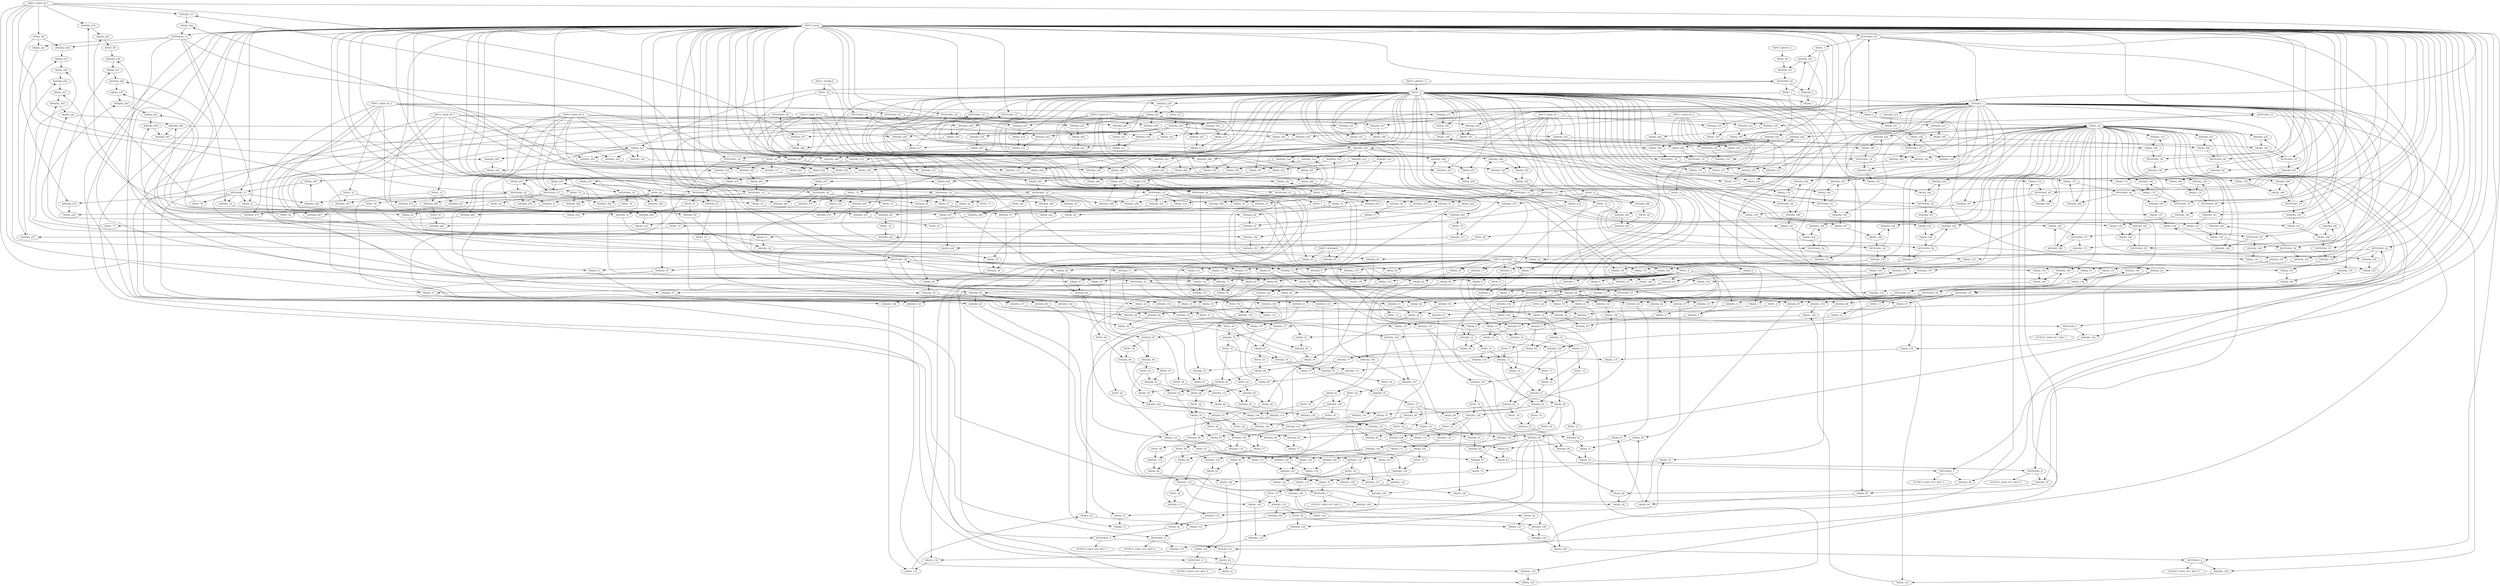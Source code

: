 strict digraph "" {
	INPUT_AVERAGE -> AND2X2_65;
	INPUT_AVERAGE -> OR2X2_44;
	INPUT_DATA_IN_0_ -> AND2X2_213;
	INPUT_DATA_IN_0_ -> AND2X2_230;
	INPUT_DATA_IN_0_ -> AND2X2_249;
	INPUT_DATA_IN_0_ -> AND2X2_289;
	INPUT_DATA_IN_0_ -> AND2X2_305;
	INPUT_DATA_IN_0_ -> AND2X2_43;
	INPUT_DATA_IN_0_ -> INVX1_11;
	INPUT_DATA_IN_0_ -> OR2X2_8;
	INPUT_DATA_IN_1_ -> AND2X2_215;
	INPUT_DATA_IN_1_ -> AND2X2_233;
	INPUT_DATA_IN_1_ -> AND2X2_269;
	INPUT_DATA_IN_1_ -> AND2X2_291;
	INPUT_DATA_IN_1_ -> AND2X2_307;
	INPUT_DATA_IN_1_ -> AND2X2_42;
	INPUT_DATA_IN_1_ -> AND2X2_5;
	INPUT_DATA_IN_1_ -> INVX1_9;
	INPUT_DATA_IN_1_ -> OR2X2_33;
	INPUT_DATA_IN_2_ -> AND2X2_217;
	INPUT_DATA_IN_2_ -> AND2X2_235;
	INPUT_DATA_IN_2_ -> AND2X2_251;
	INPUT_DATA_IN_2_ -> AND2X2_275;
	INPUT_DATA_IN_2_ -> AND2X2_293;
	INPUT_DATA_IN_2_ -> AND2X2_309;
	INPUT_DATA_IN_2_ -> AND2X2_46;
	INPUT_DATA_IN_2_ -> INVX1_32;
	INPUT_DATA_IN_2_ -> OR2X2_32;
	INPUT_DATA_IN_3_ -> AND2X2_219;
	INPUT_DATA_IN_3_ -> AND2X2_237;
	INPUT_DATA_IN_3_ -> AND2X2_274;
	INPUT_DATA_IN_3_ -> AND2X2_295;
	INPUT_DATA_IN_3_ -> AND2X2_311;
	INPUT_DATA_IN_3_ -> AND2X2_47;
	INPUT_DATA_IN_3_ -> INVX1_68;
	INPUT_DATA_IN_3_ -> OR2X2_37;
	INPUT_DATA_IN_3_ -> OR2X2_66;
	INPUT_DATA_IN_4_ -> AND2X2_221;
	INPUT_DATA_IN_4_ -> AND2X2_239;
	INPUT_DATA_IN_4_ -> AND2X2_256;
	INPUT_DATA_IN_4_ -> AND2X2_297;
	INPUT_DATA_IN_4_ -> AND2X2_313;
	INPUT_DATA_IN_4_ -> AND2X2_51;
	INPUT_DATA_IN_4_ -> INVX1_72;
	INPUT_DATA_IN_4_ -> OR2X2_36;
	INPUT_DATA_IN_4_ -> OR2X2_81;
	INPUT_DATA_IN_5_ -> AND2X2_223;
	INPUT_DATA_IN_5_ -> AND2X2_241;
	INPUT_DATA_IN_5_ -> AND2X2_299;
	INPUT_DATA_IN_5_ -> AND2X2_315;
	INPUT_DATA_IN_5_ -> AND2X2_50;
	INPUT_DATA_IN_5_ -> INVX1_71;
	INPUT_DATA_IN_5_ -> OR2X2_40;
	INPUT_DATA_IN_5_ -> OR2X2_95;
	INPUT_DATA_IN_6_ -> AND2X2_225;
	INPUT_DATA_IN_6_ -> AND2X2_243;
	INPUT_DATA_IN_6_ -> AND2X2_261;
	INPUT_DATA_IN_6_ -> AND2X2_268;
	INPUT_DATA_IN_6_ -> AND2X2_301;
	INPUT_DATA_IN_6_ -> AND2X2_317;
	INPUT_DATA_IN_6_ -> AND2X2_55;
	INPUT_DATA_IN_6_ -> INVX1_75;
	INPUT_DATA_IN_6_ -> OR2X2_113;
	INPUT_DATA_IN_6_ -> OR2X2_41;
	INPUT_DATA_IN_7_ -> AND2X2_227;
	INPUT_DATA_IN_7_ -> AND2X2_245;
	INPUT_DATA_IN_7_ -> AND2X2_264;
	INPUT_DATA_IN_7_ -> AND2X2_267;
	INPUT_DATA_IN_7_ -> AND2X2_303;
	INPUT_DATA_IN_7_ -> AND2X2_319;
	INPUT_DATA_IN_7_ -> AND2X2_41;
	INPUT_DATA_IN_7_ -> INVX1_23;
	INPUT_ENABLE -> AND2X2_65;
	INPUT_ENABLE -> INVX1_25;
	INPUT_RESET_G -> INVX1_84;
	INPUT_RESTART -> AND2X2_14;
	INPUT_RESTART -> AND2X2_17;
	INPUT_RESTART -> AND2X2_4;
	INPUT_RESTART -> AND2X2_71;
	INPUT_RESTART -> AND2X2_74;
	INPUT_RESTART -> AND2X2_8;
	INPUT_RESTART -> INVX1_4;
	INPUT_RESTART -> OR2X2_111;
	INPUT_RESTART -> OR2X2_113;
	INPUT_RESTART -> OR2X2_12;
	INPUT_RESTART -> OR2X2_3;
	INPUT_RESTART -> OR2X2_45;
	INPUT_RESTART -> OR2X2_47;
	INPUT_RESTART -> OR2X2_53;
	INPUT_RESTART -> OR2X2_64;
	INPUT_RESTART -> OR2X2_66;
	INPUT_RESTART -> OR2X2_7;
	INPUT_RESTART -> OR2X2_79;
	INPUT_RESTART -> OR2X2_8;
	INPUT_RESTART -> OR2X2_81;
	INPUT_RESTART -> OR2X2_95;
	INPUT_RESTART -> OR2X2_97;
	INPUT_clock -> DFFPOSX1_1;
	INPUT_clock -> DFFPOSX1_10;
	INPUT_clock -> DFFPOSX1_11;
	INPUT_clock -> DFFPOSX1_12;
	INPUT_clock -> DFFPOSX1_13;
	INPUT_clock -> DFFPOSX1_14;
	INPUT_clock -> DFFPOSX1_15;
	INPUT_clock -> DFFPOSX1_16;
	INPUT_clock -> DFFPOSX1_17;
	INPUT_clock -> DFFPOSX1_18;
	INPUT_clock -> DFFPOSX1_19;
	INPUT_clock -> DFFPOSX1_2;
	INPUT_clock -> DFFPOSX1_20;
	INPUT_clock -> DFFPOSX1_21;
	INPUT_clock -> DFFPOSX1_22;
	INPUT_clock -> DFFPOSX1_23;
	INPUT_clock -> DFFPOSX1_24;
	INPUT_clock -> DFFPOSX1_25;
	INPUT_clock -> DFFPOSX1_26;
	INPUT_clock -> DFFPOSX1_27;
	INPUT_clock -> DFFPOSX1_28;
	INPUT_clock -> DFFPOSX1_29;
	INPUT_clock -> DFFPOSX1_3;
	INPUT_clock -> DFFPOSX1_30;
	INPUT_clock -> DFFPOSX1_31;
	INPUT_clock -> DFFPOSX1_32;
	INPUT_clock -> DFFPOSX1_33;
	INPUT_clock -> DFFPOSX1_34;
	INPUT_clock -> DFFPOSX1_35;
	INPUT_clock -> DFFPOSX1_36;
	INPUT_clock -> DFFPOSX1_37;
	INPUT_clock -> DFFPOSX1_38;
	INPUT_clock -> DFFPOSX1_39;
	INPUT_clock -> DFFPOSX1_4;
	INPUT_clock -> DFFPOSX1_40;
	INPUT_clock -> DFFPOSX1_41;
	INPUT_clock -> DFFPOSX1_42;
	INPUT_clock -> DFFPOSX1_43;
	INPUT_clock -> DFFPOSX1_44;
	INPUT_clock -> DFFPOSX1_45;
	INPUT_clock -> DFFPOSX1_46;
	INPUT_clock -> DFFPOSX1_47;
	INPUT_clock -> DFFPOSX1_48;
	INPUT_clock -> DFFPOSX1_49;
	INPUT_clock -> DFFPOSX1_5;
	INPUT_clock -> DFFPOSX1_50;
	INPUT_clock -> DFFPOSX1_51;
	INPUT_clock -> DFFPOSX1_52;
	INPUT_clock -> DFFPOSX1_53;
	INPUT_clock -> DFFPOSX1_54;
	INPUT_clock -> DFFPOSX1_55;
	INPUT_clock -> DFFPOSX1_56;
	INPUT_clock -> DFFPOSX1_57;
	INPUT_clock -> DFFPOSX1_58;
	INPUT_clock -> DFFPOSX1_59;
	INPUT_clock -> DFFPOSX1_6;
	INPUT_clock -> DFFPOSX1_60;
	INPUT_clock -> DFFPOSX1_61;
	INPUT_clock -> DFFPOSX1_62;
	INPUT_clock -> DFFPOSX1_63;
	INPUT_clock -> DFFPOSX1_64;
	INPUT_clock -> DFFPOSX1_65;
	INPUT_clock -> DFFPOSX1_66;
	INPUT_clock -> DFFPOSX1_7;
	INPUT_clock -> DFFPOSX1_8;
	INPUT_clock -> DFFPOSX1_9;
	INPUT_nRESET_G -> INVX1_2;
	AND2X2_1 -> AND2X2_165;
	AND2X2_1 -> AND2X2_167;
	AND2X2_1 -> AND2X2_169;
	AND2X2_1 -> AND2X2_171;
	AND2X2_1 -> AND2X2_173;
	AND2X2_1 -> AND2X2_175;
	AND2X2_1 -> AND2X2_177;
	AND2X2_1 -> AND2X2_179;
	AND2X2_1 -> AND2X2_181;
	AND2X2_1 -> AND2X2_183;
	AND2X2_1 -> AND2X2_185;
	AND2X2_1 -> AND2X2_187;
	AND2X2_1 -> AND2X2_189;
	AND2X2_1 -> AND2X2_191;
	AND2X2_1 -> AND2X2_193;
	AND2X2_1 -> AND2X2_195;
	AND2X2_1 -> AND2X2_197;
	AND2X2_1 -> AND2X2_199;
	AND2X2_1 -> AND2X2_201;
	AND2X2_1 -> AND2X2_203;
	AND2X2_1 -> AND2X2_205;
	AND2X2_1 -> AND2X2_207;
	AND2X2_1 -> AND2X2_209;
	AND2X2_1 -> AND2X2_211;
	AND2X2_1 -> AND2X2_213;
	AND2X2_1 -> AND2X2_215;
	AND2X2_1 -> AND2X2_217;
	AND2X2_1 -> AND2X2_219;
	AND2X2_1 -> AND2X2_221;
	AND2X2_1 -> AND2X2_223;
	AND2X2_1 -> AND2X2_225;
	AND2X2_1 -> AND2X2_227;
	AND2X2_1 -> OR2X2_2;
	AND2X2_10 -> INVX1_10;
	AND2X2_10 -> OR2X2_56;
	AND2X2_100 -> OR2X2_72;
	AND2X2_101 -> AND2X2_102;
	AND2X2_102 -> AND2X2_114;
	AND2X2_102 -> INVX1_49;
	AND2X2_102 -> OR2X2_77;
	AND2X2_103 -> OR2X2_77;
	AND2X2_104 -> AND2X2_109;
	AND2X2_104 -> OR2X2_100;
	AND2X2_105 -> AND2X2_107;
	AND2X2_105 -> OR2X2_83;
	AND2X2_106 -> AND2X2_107;
	AND2X2_106 -> OR2X2_83;
	AND2X2_107 -> INVX1_46;
	AND2X2_107 -> OR2X2_101;
	AND2X2_108 -> AND2X2_113;
	AND2X2_108 -> INVX1_47;
	AND2X2_109 -> OR2X2_87;
	AND2X2_11 -> AND2X2_20;
	AND2X2_11 -> INVX1_17;
	AND2X2_11 -> OR2X2_16;
	AND2X2_110 -> AND2X2_111;
	AND2X2_111 -> OR2X2_85;
	AND2X2_112 -> OR2X2_86;
	AND2X2_113 -> OR2X2_87;
	AND2X2_114 -> AND2X2_131;
	AND2X2_114 -> OR2X2_103;
	AND2X2_114 -> OR2X2_89;
	AND2X2_115 -> OR2X2_89;
	AND2X2_116 -> AND2X2_133;
	AND2X2_116 -> INVX1_50;
	AND2X2_116 -> OR2X2_104;
	AND2X2_117 -> AND2X2_118;
	AND2X2_118 -> OR2X2_94;
	AND2X2_119 -> OR2X2_92;
	AND2X2_12 -> AND2X2_15;
	AND2X2_120 -> OR2X2_91;
	AND2X2_121 -> OR2X2_90;
	AND2X2_122 -> OR2X2_93;
	AND2X2_123 -> AND2X2_125;
	AND2X2_123 -> OR2X2_99;
	AND2X2_124 -> AND2X2_125;
	AND2X2_124 -> OR2X2_99;
	AND2X2_125 -> INVX1_51;
	AND2X2_125 -> OR2X2_117;
	AND2X2_126 -> AND2X2_130;
	AND2X2_126 -> INVX1_52;
	AND2X2_127 -> AND2X2_128;
	AND2X2_127 -> OR2X2_110;
	AND2X2_128 -> OR2X2_102;
	AND2X2_129 -> OR2X2_101;
	AND2X2_13 -> OR2X2_10;
	AND2X2_130 -> OR2X2_102;
	AND2X2_131 -> INVX1_54;
	AND2X2_131 -> OR2X2_122;
	AND2X2_132 -> INVX1_55;
	AND2X2_133 -> AND2X2_160;
	AND2X2_133 -> INVX1_56;
	AND2X2_133 -> OR2X2_124;
	AND2X2_134 -> AND2X2_135;
	AND2X2_135 -> OR2X2_109;
	AND2X2_136 -> OR2X2_108;
	AND2X2_137 -> OR2X2_107;
	AND2X2_138 -> OR2X2_106;
	AND2X2_139 -> OR2X2_105;
	AND2X2_14 -> INVX1_14;
	AND2X2_14 -> OR2X2_10;
	AND2X2_140 -> AND2X2_144;
	AND2X2_140 -> OR2X2_121;
	AND2X2_141 -> INVX1_59;
	AND2X2_142 -> AND2X2_143;
	AND2X2_142 -> OR2X2_115;
	AND2X2_143 -> OR2X2_116;
	AND2X2_144 -> OR2X2_118;
	AND2X2_145 -> OR2X2_117;
	AND2X2_146 -> OR2X2_118;
	AND2X2_147 -> AND2X2_151;
	AND2X2_147 -> AND2X2_158;
	AND2X2_147 -> OR2X2_122;
	AND2X2_148 -> INVX1_62;
	AND2X2_148 -> OR2X2_124;
	AND2X2_149 -> AND2X2_150;
	AND2X2_15 -> OR2X2_13;
	AND2X2_15 -> OR2X2_14;
	AND2X2_15 -> OR2X2_84;
	AND2X2_150 -> OR2X2_129;
	AND2X2_151 -> OR2X2_128;
	AND2X2_152 -> OR2X2_127;
	AND2X2_153 -> OR2X2_126;
	AND2X2_154 -> OR2X2_125;
	AND2X2_155 -> OR2X2_132;
	AND2X2_156 -> OR2X2_131;
	AND2X2_157 -> OR2X2_130;
	AND2X2_158 -> AND2X2_159;
	AND2X2_159 -> AND2X2_160;
	AND2X2_16 -> OR2X2_11;
	AND2X2_160 -> OR2X2_133;
	AND2X2_161 -> OR2X2_136;
	AND2X2_162 -> OR2X2_135;
	AND2X2_163 -> OR2X2_134;
	AND2X2_164 -> OR2X2_138;
	AND2X2_165 -> OR2X2_137;
	AND2X2_166 -> OR2X2_140;
	AND2X2_167 -> OR2X2_139;
	AND2X2_168 -> OR2X2_142;
	AND2X2_169 -> OR2X2_141;
	AND2X2_17 -> OR2X2_11;
	AND2X2_170 -> OR2X2_144;
	AND2X2_171 -> OR2X2_143;
	AND2X2_172 -> OR2X2_146;
	AND2X2_173 -> OR2X2_145;
	AND2X2_174 -> OR2X2_148;
	AND2X2_175 -> OR2X2_147;
	AND2X2_176 -> OR2X2_150;
	AND2X2_177 -> OR2X2_149;
	AND2X2_178 -> OR2X2_152;
	AND2X2_179 -> OR2X2_151;
	AND2X2_18 -> AND2X2_19;
	AND2X2_18 -> OR2X2_15;
	AND2X2_180 -> OR2X2_154;
	AND2X2_181 -> OR2X2_153;
	AND2X2_182 -> OR2X2_156;
	AND2X2_183 -> OR2X2_155;
	AND2X2_184 -> OR2X2_158;
	AND2X2_185 -> OR2X2_157;
	AND2X2_186 -> OR2X2_160;
	AND2X2_187 -> OR2X2_159;
	AND2X2_188 -> OR2X2_162;
	AND2X2_189 -> OR2X2_161;
	AND2X2_19 -> OR2X2_13;
	AND2X2_190 -> OR2X2_164;
	AND2X2_191 -> OR2X2_163;
	AND2X2_192 -> OR2X2_166;
	AND2X2_193 -> OR2X2_165;
	AND2X2_194 -> OR2X2_168;
	AND2X2_195 -> OR2X2_167;
	AND2X2_196 -> OR2X2_170;
	AND2X2_197 -> OR2X2_169;
	AND2X2_198 -> OR2X2_172;
	AND2X2_199 -> OR2X2_171;
	AND2X2_2 -> OR2X2_1;
	AND2X2_20 -> AND2X2_80;
	AND2X2_20 -> INVX1_16;
	AND2X2_20 -> OR2X2_58;
	AND2X2_200 -> OR2X2_174;
	AND2X2_201 -> OR2X2_173;
	AND2X2_202 -> OR2X2_176;
	AND2X2_203 -> OR2X2_175;
	AND2X2_204 -> OR2X2_178;
	AND2X2_205 -> OR2X2_177;
	AND2X2_206 -> OR2X2_180;
	AND2X2_207 -> OR2X2_179;
	AND2X2_208 -> OR2X2_182;
	AND2X2_209 -> OR2X2_181;
	AND2X2_21 -> AND2X2_22;
	AND2X2_21 -> INVX1_27;
	AND2X2_210 -> OR2X2_184;
	AND2X2_211 -> OR2X2_183;
	AND2X2_212 -> OR2X2_186;
	AND2X2_213 -> OR2X2_185;
	AND2X2_214 -> OR2X2_188;
	AND2X2_215 -> OR2X2_187;
	AND2X2_216 -> OR2X2_190;
	AND2X2_217 -> OR2X2_189;
	AND2X2_218 -> OR2X2_192;
	AND2X2_219 -> OR2X2_191;
	AND2X2_22 -> AND2X2_101;
	AND2X2_22 -> INVX1_18;
	AND2X2_220 -> OR2X2_194;
	AND2X2_221 -> OR2X2_193;
	AND2X2_222 -> OR2X2_196;
	AND2X2_223 -> OR2X2_195;
	AND2X2_224 -> OR2X2_198;
	AND2X2_225 -> OR2X2_197;
	AND2X2_226 -> OR2X2_200;
	AND2X2_227 -> OR2X2_199;
	AND2X2_228 -> INVX1_63;
	AND2X2_228 -> OR2X2_201;
	AND2X2_229 -> AND2X2_230;
	AND2X2_229 -> AND2X2_233;
	AND2X2_229 -> AND2X2_235;
	AND2X2_229 -> AND2X2_237;
	AND2X2_229 -> AND2X2_239;
	AND2X2_229 -> AND2X2_241;
	AND2X2_229 -> AND2X2_243;
	AND2X2_229 -> AND2X2_245;
	AND2X2_23 -> AND2X2_59;
	AND2X2_230 -> OR2X2_203;
	AND2X2_231 -> AND2X2_321;
	AND2X2_231 -> OR2X2_201;
	AND2X2_232 -> OR2X2_202;
	AND2X2_233 -> OR2X2_205;
	AND2X2_234 -> OR2X2_204;
	AND2X2_235 -> OR2X2_207;
	AND2X2_236 -> OR2X2_206;
	AND2X2_237 -> OR2X2_209;
	AND2X2_238 -> OR2X2_208;
	AND2X2_239 -> OR2X2_211;
	AND2X2_24 -> AND2X2_58;
	AND2X2_24 -> AND2X2_61;
	AND2X2_24 -> AND2X2_64;
	AND2X2_240 -> OR2X2_210;
	AND2X2_241 -> OR2X2_213;
	AND2X2_242 -> OR2X2_212;
	AND2X2_243 -> OR2X2_215;
	AND2X2_244 -> OR2X2_214;
	AND2X2_245 -> OR2X2_217;
	AND2X2_246 -> OR2X2_216;
	AND2X2_247 -> INVX1_64;
	AND2X2_248 -> INVX1_65;
	AND2X2_249 -> AND2X2_250;
	AND2X2_25 -> INVX1_19;
	AND2X2_250 -> INVX1_66;
	AND2X2_251 -> INVX1_67;
	AND2X2_252 -> AND2X2_253;
	AND2X2_253 -> OR2X2_220;
	AND2X2_254 -> OR2X2_219;
	AND2X2_255 -> OR2X2_219;
	AND2X2_256 -> INVX1_70;
	AND2X2_257 -> AND2X2_258;
	AND2X2_258 -> OR2X2_223;
	AND2X2_259 -> OR2X2_222;
	AND2X2_26 -> OR2X2_28;
	AND2X2_260 -> OR2X2_222;
	AND2X2_261 -> INVX1_74;
	AND2X2_262 -> AND2X2_263;
	AND2X2_263 -> OR2X2_226;
	AND2X2_264 -> OR2X2_225;
	AND2X2_265 -> OR2X2_225;
	AND2X2_266 -> AND2X2_287;
	AND2X2_266 -> OR2X2_254;
	AND2X2_267 -> OR2X2_236;
	AND2X2_268 -> INVX1_77;
	AND2X2_269 -> INVX1_78;
	AND2X2_27 -> OR2X2_17;
	AND2X2_270 -> AND2X2_271;
	AND2X2_271 -> OR2X2_228;
	AND2X2_272 -> OR2X2_227;
	AND2X2_273 -> OR2X2_227;
	AND2X2_274 -> OR2X2_229;
	AND2X2_275 -> OR2X2_229;
	AND2X2_276 -> OR2X2_231;
	AND2X2_277 -> OR2X2_230;
	AND2X2_278 -> OR2X2_230;
	AND2X2_279 -> AND2X2_280;
	AND2X2_28 -> OR2X2_17;
	AND2X2_280 -> OR2X2_235;
	AND2X2_281 -> OR2X2_234;
	AND2X2_282 -> OR2X2_234;
	AND2X2_283 -> OR2X2_236;
	AND2X2_284 -> INVX1_81;
	AND2X2_285 -> AND2X2_286;
	AND2X2_286 -> AND2X2_287;
	AND2X2_287 -> OR2X2_237;
	AND2X2_288 -> OR2X2_239;
	AND2X2_289 -> OR2X2_238;
	AND2X2_29 -> AND2X2_30;
	AND2X2_290 -> OR2X2_241;
	AND2X2_291 -> OR2X2_240;
	AND2X2_292 -> OR2X2_243;
	AND2X2_293 -> OR2X2_242;
	AND2X2_294 -> OR2X2_245;
	AND2X2_295 -> OR2X2_244;
	AND2X2_296 -> OR2X2_247;
	AND2X2_297 -> OR2X2_246;
	AND2X2_298 -> OR2X2_249;
	AND2X2_299 -> OR2X2_248;
	AND2X2_3 -> AND2X2_6;
	AND2X2_30 -> OR2X2_21;
	AND2X2_300 -> OR2X2_251;
	AND2X2_301 -> OR2X2_250;
	AND2X2_302 -> OR2X2_253;
	AND2X2_303 -> OR2X2_252;
	AND2X2_304 -> AND2X2_306;
	AND2X2_304 -> AND2X2_308;
	AND2X2_304 -> AND2X2_310;
	AND2X2_304 -> AND2X2_312;
	AND2X2_304 -> AND2X2_314;
	AND2X2_304 -> AND2X2_316;
	AND2X2_304 -> AND2X2_318;
	AND2X2_304 -> AND2X2_320;
	AND2X2_304 -> INVX1_83;
	AND2X2_305 -> OR2X2_256;
	AND2X2_306 -> OR2X2_255;
	AND2X2_307 -> OR2X2_258;
	AND2X2_308 -> OR2X2_257;
	AND2X2_309 -> OR2X2_260;
	AND2X2_31 -> OR2X2_20;
	AND2X2_310 -> OR2X2_259;
	AND2X2_311 -> OR2X2_262;
	AND2X2_312 -> OR2X2_261;
	AND2X2_313 -> OR2X2_264;
	AND2X2_314 -> OR2X2_263;
	AND2X2_315 -> OR2X2_266;
	AND2X2_316 -> OR2X2_265;
	AND2X2_317 -> OR2X2_268;
	AND2X2_318 -> OR2X2_267;
	AND2X2_319 -> OR2X2_270;
	AND2X2_32 -> OR2X2_20;
	AND2X2_320 -> OR2X2_269;
	AND2X2_321 -> DFFPOSX1_66;
	AND2X2_33 -> AND2X2_34;
	AND2X2_34 -> OR2X2_25;
	AND2X2_35 -> OR2X2_24;
	AND2X2_36 -> OR2X2_24;
	AND2X2_37 -> AND2X2_38;
	AND2X2_38 -> OR2X2_28;
	AND2X2_39 -> OR2X2_30;
	AND2X2_4 -> INVX1_8;
	AND2X2_4 -> OR2X2_5;
	AND2X2_40 -> OR2X2_29;
	AND2X2_41 -> INVX1_22;
	AND2X2_42 -> OR2X2_31;
	AND2X2_43 -> OR2X2_31;
	AND2X2_44 -> AND2X2_45;
	AND2X2_45 -> OR2X2_35;
	AND2X2_46 -> OR2X2_34;
	AND2X2_47 -> OR2X2_34;
	AND2X2_48 -> AND2X2_49;
	AND2X2_49 -> OR2X2_39;
	AND2X2_5 -> OR2X2_5;
	AND2X2_50 -> OR2X2_38;
	AND2X2_51 -> OR2X2_38;
	AND2X2_52 -> AND2X2_53;
	AND2X2_53 -> OR2X2_43;
	AND2X2_54 -> OR2X2_42;
	AND2X2_55 -> OR2X2_42;
	AND2X2_56 -> AND2X2_60;
	AND2X2_56 -> OR2X2_46;
	AND2X2_57 -> INVX1_26;
	AND2X2_58 -> AND2X2_118;
	AND2X2_58 -> AND2X2_134;
	AND2X2_58 -> AND2X2_149;
	AND2X2_58 -> AND2X2_159;
	AND2X2_58 -> AND2X2_59;
	AND2X2_58 -> AND2X2_82;
	AND2X2_58 -> AND2X2_97;
	AND2X2_59 -> OR2X2_52;
	AND2X2_6 -> INVX1_5;
	AND2X2_6 -> OR2X2_84;
	AND2X2_60 -> OR2X2_47;
	AND2X2_61 -> AND2X2_62;
	AND2X2_62 -> AND2X2_122;
	AND2X2_62 -> AND2X2_136;
	AND2X2_62 -> AND2X2_151;
	AND2X2_62 -> AND2X2_63;
	AND2X2_62 -> AND2X2_83;
	AND2X2_62 -> AND2X2_94;
	AND2X2_63 -> OR2X2_51;
	AND2X2_64 -> AND2X2_66;
	AND2X2_64 -> AND2X2_68;
	AND2X2_65 -> AND2X2_66;
	AND2X2_66 -> AND2X2_119;
	AND2X2_66 -> AND2X2_138;
	AND2X2_66 -> AND2X2_153;
	AND2X2_66 -> AND2X2_155;
	AND2X2_66 -> AND2X2_161;
	AND2X2_66 -> AND2X2_67;
	AND2X2_66 -> AND2X2_84;
	AND2X2_66 -> AND2X2_98;
	AND2X2_67 -> OR2X2_50;
	AND2X2_68 -> AND2X2_120;
	AND2X2_68 -> AND2X2_137;
	AND2X2_68 -> AND2X2_152;
	AND2X2_68 -> AND2X2_156;
	AND2X2_68 -> AND2X2_162;
	AND2X2_68 -> AND2X2_69;
	AND2X2_68 -> AND2X2_85;
	AND2X2_68 -> AND2X2_99;
	AND2X2_69 -> OR2X2_49;
	AND2X2_7 -> OR2X2_6;
	AND2X2_70 -> OR2X2_48;
	AND2X2_71 -> INVX1_31;
	AND2X2_72 -> AND2X2_75;
	AND2X2_72 -> OR2X2_55;
	AND2X2_73 -> OR2X2_54;
	AND2X2_74 -> OR2X2_54;
	AND2X2_75 -> INVX1_35;
	AND2X2_75 -> OR2X2_85;
	AND2X2_76 -> AND2X2_78;
	AND2X2_76 -> OR2X2_57;
	AND2X2_77 -> AND2X2_78;
	AND2X2_77 -> OR2X2_57;
	AND2X2_77 -> OR2X2_68;
	AND2X2_78 -> INVX1_36;
	AND2X2_79 -> AND2X2_101;
	AND2X2_79 -> INVX1_37;
	AND2X2_8 -> OR2X2_6;
	AND2X2_80 -> AND2X2_103;
	AND2X2_80 -> AND2X2_96;
	AND2X2_80 -> INVX1_38;
	AND2X2_81 -> AND2X2_82;
	AND2X2_82 -> OR2X2_63;
	AND2X2_83 -> OR2X2_62;
	AND2X2_84 -> OR2X2_61;
	AND2X2_85 -> OR2X2_60;
	AND2X2_86 -> OR2X2_59;
	AND2X2_87 -> AND2X2_90;
	AND2X2_87 -> INVX1_39;
	AND2X2_88 -> AND2X2_90;
	AND2X2_88 -> INVX1_40;
	AND2X2_89 -> INVX1_41;
	AND2X2_89 -> OR2X2_78;
	AND2X2_9 -> AND2X2_10;
	AND2X2_90 -> INVX1_42;
	AND2X2_90 -> OR2X2_86;
	AND2X2_91 -> AND2X2_93;
	AND2X2_91 -> OR2X2_69;
	AND2X2_92 -> AND2X2_93;
	AND2X2_92 -> OR2X2_69;
	AND2X2_92 -> OR2X2_78;
	AND2X2_93 -> OR2X2_70;
	AND2X2_94 -> OR2X2_76;
	AND2X2_95 -> OR2X2_71;
	AND2X2_96 -> OR2X2_71;
	AND2X2_97 -> OR2X2_75;
	AND2X2_98 -> OR2X2_74;
	AND2X2_99 -> OR2X2_73;
	DFFPOSX1_1 -> OUTPUT_DATA_OUT_REG_7_;
	DFFPOSX1_1 -> AND2X2_163;
	DFFPOSX1_10 -> AND2X2_26;
	DFFPOSX1_10 -> AND2X2_265;
	DFFPOSX1_10 -> AND2X2_318;
	DFFPOSX1_10 -> INVX1_73;
	DFFPOSX1_10 -> OR2X2_114;
	DFFPOSX1_10 -> OR2X2_27;
	DFFPOSX1_11 -> AND2X2_259;
	DFFPOSX1_11 -> AND2X2_316;
	DFFPOSX1_11 -> AND2X2_35;
	DFFPOSX1_11 -> OR2X2_224;
	DFFPOSX1_11 -> OR2X2_26;
	DFFPOSX1_11 -> OR2X2_96;
	DFFPOSX1_12 -> AND2X2_260;
	DFFPOSX1_12 -> AND2X2_314;
	DFFPOSX1_12 -> AND2X2_36;
	DFFPOSX1_12 -> INVX1_69;
	DFFPOSX1_12 -> OR2X2_22;
	DFFPOSX1_12 -> OR2X2_82;
	DFFPOSX1_13 -> AND2X2_254;
	DFFPOSX1_13 -> AND2X2_312;
	DFFPOSX1_13 -> AND2X2_32;
	DFFPOSX1_13 -> OR2X2_221;
	DFFPOSX1_13 -> OR2X2_23;
	DFFPOSX1_13 -> OR2X2_67;
	DFFPOSX1_14 -> AND2X2_255;
	DFFPOSX1_14 -> AND2X2_31;
	DFFPOSX1_14 -> AND2X2_310;
	DFFPOSX1_14 -> INVX1_33;
	DFFPOSX1_14 -> OR2X2_18;
	DFFPOSX1_15 -> AND2X2_248;
	DFFPOSX1_15 -> AND2X2_27;
	DFFPOSX1_15 -> AND2X2_308;
	DFFPOSX1_15 -> AND2X2_4;
	DFFPOSX1_15 -> OR2X2_19;
	DFFPOSX1_15 -> OR2X2_218;
	DFFPOSX1_16 -> AND2X2_28;
	DFFPOSX1_16 -> AND2X2_306;
	DFFPOSX1_16 -> INVX1_12;
	DFFPOSX1_16 -> OR2X2_9;
	DFFPOSX1_17 -> AND2X2_25;
	DFFPOSX1_17 -> AND2X2_284;
	DFFPOSX1_17 -> AND2X2_302;
	DFFPOSX1_17 -> INVX1_20;
	DFFPOSX1_18 -> AND2X2_26;
	DFFPOSX1_18 -> AND2X2_282;
	DFFPOSX1_18 -> AND2X2_300;
	DFFPOSX1_18 -> INVX1_76;
	DFFPOSX1_18 -> OR2X2_112;
	DFFPOSX1_18 -> OR2X2_27;
	DFFPOSX1_19 -> AND2X2_281;
	DFFPOSX1_19 -> AND2X2_298;
	DFFPOSX1_19 -> AND2X2_35;
	DFFPOSX1_19 -> OR2X2_232;
	DFFPOSX1_19 -> OR2X2_26;
	DFFPOSX1_19 -> OR2X2_98;
	DFFPOSX1_2 -> OUTPUT_DATA_OUT_REG_5_;
	DFFPOSX1_2 -> AND2X2_154;
	DFFPOSX1_20 -> AND2X2_277;
	DFFPOSX1_20 -> AND2X2_296;
	DFFPOSX1_20 -> AND2X2_36;
	DFFPOSX1_20 -> OR2X2_22;
	DFFPOSX1_20 -> OR2X2_233;
	DFFPOSX1_20 -> OR2X2_80;
	DFFPOSX1_21 -> AND2X2_278;
	DFFPOSX1_21 -> AND2X2_294;
	DFFPOSX1_21 -> AND2X2_32;
	DFFPOSX1_21 -> INVX1_79;
	DFFPOSX1_21 -> OR2X2_23;
	DFFPOSX1_21 -> OR2X2_65;
	DFFPOSX1_22 -> AND2X2_272;
	DFFPOSX1_22 -> AND2X2_292;
	DFFPOSX1_22 -> AND2X2_31;
	DFFPOSX1_22 -> INVX1_30;
	DFFPOSX1_22 -> OR2X2_18;
	DFFPOSX1_23 -> AND2X2_27;
	DFFPOSX1_23 -> AND2X2_273;
	DFFPOSX1_23 -> AND2X2_290;
	DFFPOSX1_23 -> INVX1_7;
	DFFPOSX1_23 -> OR2X2_19;
	DFFPOSX1_23 -> OR2X2_4;
	DFFPOSX1_24 -> AND2X2_14;
	DFFPOSX1_24 -> AND2X2_270;
	DFFPOSX1_24 -> AND2X2_28;
	DFFPOSX1_24 -> AND2X2_288;
	DFFPOSX1_25 -> AND2X2_162;
	DFFPOSX1_25 -> AND2X2_246;
	DFFPOSX1_26 -> AND2X2_156;
	DFFPOSX1_26 -> AND2X2_244;
	DFFPOSX1_27 -> AND2X2_152;
	DFFPOSX1_27 -> AND2X2_242;
	DFFPOSX1_28 -> AND2X2_137;
	DFFPOSX1_28 -> AND2X2_240;
	DFFPOSX1_29 -> AND2X2_120;
	DFFPOSX1_29 -> AND2X2_238;
	DFFPOSX1_3 -> OUTPUT_DATA_OUT_REG_2_;
	DFFPOSX1_3 -> AND2X2_100;
	DFFPOSX1_30 -> AND2X2_236;
	DFFPOSX1_30 -> AND2X2_99;
	DFFPOSX1_31 -> AND2X2_234;
	DFFPOSX1_31 -> AND2X2_85;
	DFFPOSX1_32 -> AND2X2_232;
	DFFPOSX1_32 -> AND2X2_69;
	DFFPOSX1_33 -> AND2X2_211;
	DFFPOSX1_33 -> AND2X2_226;
	DFFPOSX1_34 -> AND2X2_209;
	DFFPOSX1_34 -> AND2X2_224;
	DFFPOSX1_35 -> AND2X2_207;
	DFFPOSX1_35 -> AND2X2_222;
	DFFPOSX1_36 -> AND2X2_205;
	DFFPOSX1_36 -> AND2X2_220;
	DFFPOSX1_37 -> AND2X2_203;
	DFFPOSX1_37 -> AND2X2_218;
	DFFPOSX1_38 -> AND2X2_201;
	DFFPOSX1_38 -> AND2X2_216;
	DFFPOSX1_39 -> AND2X2_199;
	DFFPOSX1_39 -> AND2X2_214;
	DFFPOSX1_4 -> OUTPUT_DATA_OUT_REG_4_;
	DFFPOSX1_4 -> AND2X2_139;
	DFFPOSX1_40 -> AND2X2_197;
	DFFPOSX1_40 -> AND2X2_212;
	DFFPOSX1_41 -> AND2X2_195;
	DFFPOSX1_41 -> AND2X2_210;
	DFFPOSX1_42 -> AND2X2_193;
	DFFPOSX1_42 -> AND2X2_208;
	DFFPOSX1_43 -> AND2X2_191;
	DFFPOSX1_43 -> AND2X2_206;
	DFFPOSX1_44 -> AND2X2_189;
	DFFPOSX1_44 -> AND2X2_204;
	DFFPOSX1_45 -> AND2X2_187;
	DFFPOSX1_45 -> AND2X2_202;
	DFFPOSX1_46 -> AND2X2_185;
	DFFPOSX1_46 -> AND2X2_200;
	DFFPOSX1_47 -> AND2X2_183;
	DFFPOSX1_47 -> AND2X2_198;
	DFFPOSX1_48 -> AND2X2_181;
	DFFPOSX1_48 -> AND2X2_196;
	DFFPOSX1_49 -> AND2X2_179;
	DFFPOSX1_49 -> AND2X2_194;
	DFFPOSX1_5 -> OUTPUT_DATA_OUT_REG_3_;
	DFFPOSX1_5 -> AND2X2_121;
	DFFPOSX1_50 -> AND2X2_177;
	DFFPOSX1_50 -> AND2X2_192;
	DFFPOSX1_51 -> AND2X2_175;
	DFFPOSX1_51 -> AND2X2_190;
	DFFPOSX1_52 -> AND2X2_173;
	DFFPOSX1_52 -> AND2X2_188;
	DFFPOSX1_53 -> AND2X2_171;
	DFFPOSX1_53 -> AND2X2_186;
	DFFPOSX1_54 -> AND2X2_169;
	DFFPOSX1_54 -> AND2X2_184;
	DFFPOSX1_55 -> AND2X2_167;
	DFFPOSX1_55 -> AND2X2_182;
	DFFPOSX1_56 -> AND2X2_165;
	DFFPOSX1_56 -> AND2X2_180;
	DFFPOSX1_57 -> AND2X2_161;
	DFFPOSX1_57 -> AND2X2_178;
	DFFPOSX1_57 -> AND2X2_41;
	DFFPOSX1_57 -> INVX1_24;
	DFFPOSX1_58 -> AND2X2_155;
	DFFPOSX1_58 -> AND2X2_176;
	DFFPOSX1_58 -> AND2X2_55;
	DFFPOSX1_58 -> OR2X2_111;
	DFFPOSX1_58 -> OR2X2_41;
	DFFPOSX1_59 -> AND2X2_153;
	DFFPOSX1_59 -> AND2X2_174;
	DFFPOSX1_59 -> AND2X2_50;
	DFFPOSX1_59 -> OR2X2_40;
	DFFPOSX1_59 -> OR2X2_97;
	DFFPOSX1_6 -> OUTPUT_DATA_OUT_REG_6_;
	DFFPOSX1_6 -> AND2X2_157;
	DFFPOSX1_60 -> AND2X2_138;
	DFFPOSX1_60 -> AND2X2_172;
	DFFPOSX1_60 -> AND2X2_51;
	DFFPOSX1_60 -> OR2X2_36;
	DFFPOSX1_60 -> OR2X2_79;
	DFFPOSX1_61 -> AND2X2_119;
	DFFPOSX1_61 -> AND2X2_170;
	DFFPOSX1_61 -> AND2X2_47;
	DFFPOSX1_61 -> OR2X2_37;
	DFFPOSX1_61 -> OR2X2_64;
	DFFPOSX1_62 -> AND2X2_168;
	DFFPOSX1_62 -> AND2X2_46;
	DFFPOSX1_62 -> AND2X2_98;
	DFFPOSX1_62 -> OR2X2_32;
	DFFPOSX1_62 -> OR2X2_53;
	DFFPOSX1_63 -> AND2X2_166;
	DFFPOSX1_63 -> AND2X2_42;
	DFFPOSX1_63 -> AND2X2_84;
	DFFPOSX1_63 -> INVX1_6;
	DFFPOSX1_63 -> OR2X2_3;
	DFFPOSX1_63 -> OR2X2_33;
	DFFPOSX1_64 -> AND2X2_13;
	DFFPOSX1_64 -> AND2X2_164;
	DFFPOSX1_64 -> AND2X2_43;
	DFFPOSX1_64 -> AND2X2_67;
	DFFPOSX1_64 -> INVX1_13;
	DFFPOSX1_65 -> AND2X2_1;
	DFFPOSX1_65 -> AND2X2_229;
	DFFPOSX1_65 -> AND2X2_24;
	DFFPOSX1_65 -> AND2X2_285;
	DFFPOSX1_65 -> INVX1_3;
	DFFPOSX1_66 -> AND2X2_2;
	DFFPOSX1_66 -> INVX1_1;
	DFFPOSX1_66 -> OR2X2_237;
	DFFPOSX1_7 -> OUTPUT_DATA_OUT_REG_1_;
	DFFPOSX1_7 -> AND2X2_86;
	DFFPOSX1_8 -> OUTPUT_DATA_OUT_REG_0_;
	DFFPOSX1_8 -> AND2X2_70;
	DFFPOSX1_9 -> AND2X2_247;
	DFFPOSX1_9 -> AND2X2_25;
	DFFPOSX1_9 -> AND2X2_320;
	DFFPOSX1_9 -> INVX1_21;
	INVX1_1 -> AND2X2_1;
	INVX1_1 -> AND2X2_228;
	INVX1_1 -> AND2X2_231;
	INVX1_1 -> AND2X2_304;
	INVX1_10 -> AND2X2_11;
	INVX1_10 -> AND2X2_110;
	INVX1_11 -> AND2X2_16;
	INVX1_11 -> AND2X2_270;
	INVX1_12 -> AND2X2_17;
	INVX1_12 -> AND2X2_249;
	INVX1_13 -> OR2X2_12;
	INVX1_14 -> AND2X2_18;
	INVX1_15 -> AND2X2_20;
	INVX1_16 -> AND2X2_23;
	INVX1_17 -> OR2X2_14;
	INVX1_18 -> AND2X2_23;
	INVX1_19 -> AND2X2_39;
	INVX1_2 -> OR2X2_1;
	INVX1_2 -> OR2X2_105;
	INVX1_2 -> OR2X2_125;
	INVX1_2 -> OR2X2_130;
	INVX1_2 -> OR2X2_134;
	INVX1_2 -> OR2X2_137;
	INVX1_2 -> OR2X2_139;
	INVX1_2 -> OR2X2_141;
	INVX1_2 -> OR2X2_143;
	INVX1_2 -> OR2X2_145;
	INVX1_2 -> OR2X2_147;
	INVX1_2 -> OR2X2_149;
	INVX1_2 -> OR2X2_151;
	INVX1_2 -> OR2X2_153;
	INVX1_2 -> OR2X2_155;
	INVX1_2 -> OR2X2_157;
	INVX1_2 -> OR2X2_159;
	INVX1_2 -> OR2X2_161;
	INVX1_2 -> OR2X2_163;
	INVX1_2 -> OR2X2_165;
	INVX1_2 -> OR2X2_167;
	INVX1_2 -> OR2X2_169;
	INVX1_2 -> OR2X2_171;
	INVX1_2 -> OR2X2_173;
	INVX1_2 -> OR2X2_175;
	INVX1_2 -> OR2X2_177;
	INVX1_2 -> OR2X2_179;
	INVX1_2 -> OR2X2_181;
	INVX1_2 -> OR2X2_183;
	INVX1_2 -> OR2X2_185;
	INVX1_2 -> OR2X2_187;
	INVX1_2 -> OR2X2_189;
	INVX1_2 -> OR2X2_191;
	INVX1_2 -> OR2X2_193;
	INVX1_2 -> OR2X2_195;
	INVX1_2 -> OR2X2_197;
	INVX1_2 -> OR2X2_199;
	INVX1_2 -> OR2X2_202;
	INVX1_2 -> OR2X2_204;
	INVX1_2 -> OR2X2_206;
	INVX1_2 -> OR2X2_208;
	INVX1_2 -> OR2X2_210;
	INVX1_2 -> OR2X2_212;
	INVX1_2 -> OR2X2_214;
	INVX1_2 -> OR2X2_216;
	INVX1_2 -> OR2X2_238;
	INVX1_2 -> OR2X2_240;
	INVX1_2 -> OR2X2_242;
	INVX1_2 -> OR2X2_244;
	INVX1_2 -> OR2X2_246;
	INVX1_2 -> OR2X2_248;
	INVX1_2 -> OR2X2_250;
	INVX1_2 -> OR2X2_252;
	INVX1_2 -> OR2X2_255;
	INVX1_2 -> OR2X2_257;
	INVX1_2 -> OR2X2_259;
	INVX1_2 -> OR2X2_261;
	INVX1_2 -> OR2X2_263;
	INVX1_2 -> OR2X2_265;
	INVX1_2 -> OR2X2_267;
	INVX1_2 -> OR2X2_269;
	INVX1_2 -> OR2X2_48;
	INVX1_2 -> OR2X2_59;
	INVX1_2 -> OR2X2_72;
	INVX1_2 -> OR2X2_90;
	INVX1_20 -> AND2X2_267;
	INVX1_20 -> AND2X2_40;
	INVX1_21 -> AND2X2_264;
	INVX1_21 -> AND2X2_40;
	INVX1_22 -> AND2X2_56;
	INVX1_23 -> AND2X2_247;
	INVX1_23 -> AND2X2_284;
	INVX1_23 -> AND2X2_54;
	INVX1_24 -> AND2X2_54;
	INVX1_25 -> AND2X2_228;
	INVX1_25 -> AND2X2_68;
	INVX1_25 -> OR2X2_44;
	INVX1_26 -> AND2X2_58;
	INVX1_27 -> AND2X2_63;
	INVX1_28 -> AND2X2_60;
	INVX1_29 -> AND2X2_100;
	INVX1_29 -> AND2X2_121;
	INVX1_29 -> AND2X2_139;
	INVX1_29 -> AND2X2_154;
	INVX1_29 -> AND2X2_157;
	INVX1_29 -> AND2X2_163;
	INVX1_29 -> AND2X2_164;
	INVX1_29 -> AND2X2_166;
	INVX1_29 -> AND2X2_168;
	INVX1_29 -> AND2X2_170;
	INVX1_29 -> AND2X2_172;
	INVX1_29 -> AND2X2_174;
	INVX1_29 -> AND2X2_176;
	INVX1_29 -> AND2X2_178;
	INVX1_29 -> AND2X2_180;
	INVX1_29 -> AND2X2_182;
	INVX1_29 -> AND2X2_184;
	INVX1_29 -> AND2X2_186;
	INVX1_29 -> AND2X2_188;
	INVX1_29 -> AND2X2_190;
	INVX1_29 -> AND2X2_192;
	INVX1_29 -> AND2X2_194;
	INVX1_29 -> AND2X2_196;
	INVX1_29 -> AND2X2_198;
	INVX1_29 -> AND2X2_200;
	INVX1_29 -> AND2X2_202;
	INVX1_29 -> AND2X2_204;
	INVX1_29 -> AND2X2_206;
	INVX1_29 -> AND2X2_208;
	INVX1_29 -> AND2X2_210;
	INVX1_29 -> AND2X2_212;
	INVX1_29 -> AND2X2_214;
	INVX1_29 -> AND2X2_216;
	INVX1_29 -> AND2X2_218;
	INVX1_29 -> AND2X2_220;
	INVX1_29 -> AND2X2_222;
	INVX1_29 -> AND2X2_224;
	INVX1_29 -> AND2X2_226;
	INVX1_29 -> AND2X2_70;
	INVX1_29 -> AND2X2_86;
	INVX1_3 -> AND2X2_2;
	INVX1_3 -> AND2X2_231;
	INVX1_3 -> OR2X2_254;
	INVX1_30 -> AND2X2_275;
	INVX1_30 -> AND2X2_71;
	INVX1_31 -> AND2X2_72;
	INVX1_32 -> AND2X2_255;
	INVX1_32 -> AND2X2_272;
	INVX1_32 -> AND2X2_73;
	INVX1_33 -> AND2X2_251;
	INVX1_33 -> AND2X2_74;
	INVX1_34 -> AND2X2_75;
	INVX1_34 -> OR2X2_55;
	INVX1_35 -> AND2X2_76;
	INVX1_35 -> AND2X2_92;
	INVX1_36 -> AND2X2_79;
	INVX1_37 -> AND2X2_80;
	INVX1_37 -> AND2X2_83;
	INVX1_37 -> OR2X2_58;
	INVX1_38 -> AND2X2_81;
	INVX1_38 -> AND2X2_95;
	INVX1_39 -> AND2X2_89;
	INVX1_4 -> AND2X2_13;
	INVX1_4 -> AND2X2_16;
	INVX1_4 -> AND2X2_5;
	INVX1_4 -> AND2X2_64;
	INVX1_4 -> AND2X2_7;
	INVX1_4 -> AND2X2_73;
	INVX1_4 -> OR2X2_112;
	INVX1_4 -> OR2X2_114;
	INVX1_4 -> OR2X2_29;
	INVX1_4 -> OR2X2_4;
	INVX1_4 -> OR2X2_65;
	INVX1_4 -> OR2X2_67;
	INVX1_4 -> OR2X2_80;
	INVX1_4 -> OR2X2_82;
	INVX1_4 -> OR2X2_9;
	INVX1_4 -> OR2X2_96;
	INVX1_4 -> OR2X2_98;
	INVX1_40 -> AND2X2_89;
	INVX1_41 -> AND2X2_112;
	INVX1_41 -> AND2X2_91;
	INVX1_42 -> AND2X2_104;
	INVX1_42 -> AND2X2_91;
	INVX1_43 -> OR2X2_68;
	INVX1_44 -> OR2X2_70;
	INVX1_45 -> AND2X2_102;
	INVX1_45 -> AND2X2_96;
	INVX1_46 -> AND2X2_108;
	INVX1_46 -> AND2X2_127;
	INVX1_47 -> AND2X2_109;
	INVX1_48 -> AND2X2_115;
	INVX1_48 -> AND2X2_122;
	INVX1_48 -> OR2X2_88;
	INVX1_49 -> AND2X2_115;
	INVX1_5 -> AND2X2_11;
	INVX1_5 -> AND2X2_77;
	INVX1_50 -> AND2X2_117;
	INVX1_51 -> AND2X2_126;
	INVX1_51 -> AND2X2_140;
	INVX1_52 -> AND2X2_128;
	INVX1_53 -> OR2X2_100;
	INVX1_54 -> AND2X2_132;
	INVX1_54 -> AND2X2_158;
	INVX1_54 -> OR2X2_119;
	INVX1_55 -> AND2X2_133;
	INVX1_55 -> OR2X2_104;
	INVX1_56 -> AND2X2_134;
	INVX1_56 -> OR2X2_123;
	INVX1_57 -> AND2X2_136;
	INVX1_58 -> OR2X2_110;
	INVX1_59 -> AND2X2_143;
	INVX1_59 -> OR2X2_115;
	INVX1_6 -> AND2X2_7;
	INVX1_60 -> OR2X2_116;
	INVX1_61 -> AND2X2_144;
	INVX1_61 -> OR2X2_121;
	INVX1_62 -> OR2X2_123;
	INVX1_63 -> AND2X2_229;
	INVX1_64 -> AND2X2_266;
	INVX1_65 -> AND2X2_250;
	INVX1_66 -> AND2X2_253;
	INVX1_67 -> AND2X2_252;
	INVX1_68 -> AND2X2_254;
	INVX1_68 -> AND2X2_278;
	INVX1_68 -> OR2X2_221;
	INVX1_69 -> AND2X2_256;
	INVX1_7 -> AND2X2_269;
	INVX1_7 -> AND2X2_8;
	INVX1_70 -> AND2X2_257;
	INVX1_71 -> AND2X2_259;
	INVX1_71 -> AND2X2_281;
	INVX1_71 -> OR2X2_224;
	INVX1_71 -> OR2X2_232;
	INVX1_72 -> AND2X2_260;
	INVX1_72 -> AND2X2_277;
	INVX1_72 -> OR2X2_233;
	INVX1_73 -> AND2X2_261;
	INVX1_74 -> AND2X2_262;
	INVX1_75 -> AND2X2_265;
	INVX1_75 -> AND2X2_282;
	INVX1_76 -> AND2X2_268;
	INVX1_77 -> AND2X2_283;
	INVX1_78 -> AND2X2_271;
	INVX1_79 -> AND2X2_274;
	INVX1_8 -> AND2X2_9;
	INVX1_80 -> AND2X2_276;
	INVX1_81 -> AND2X2_285;
	INVX1_82 -> AND2X2_288;
	INVX1_82 -> AND2X2_290;
	INVX1_82 -> AND2X2_292;
	INVX1_82 -> AND2X2_294;
	INVX1_82 -> AND2X2_296;
	INVX1_82 -> AND2X2_298;
	INVX1_82 -> AND2X2_300;
	INVX1_82 -> AND2X2_302;
	INVX1_83 -> AND2X2_305;
	INVX1_83 -> AND2X2_307;
	INVX1_83 -> AND2X2_309;
	INVX1_83 -> AND2X2_311;
	INVX1_83 -> AND2X2_313;
	INVX1_83 -> AND2X2_315;
	INVX1_83 -> AND2X2_317;
	INVX1_83 -> AND2X2_319;
	INVX1_84 -> AND2X2_321;
	INVX1_9 -> AND2X2_248;
	INVX1_9 -> AND2X2_273;
	INVX1_9 -> OR2X2_218;
	INVX1_9 -> OR2X2_7;
	OR2X2_1 -> OR2X2_2;
	OR2X2_10 -> AND2X2_15;
	OR2X2_100 -> AND2X2_127;
	OR2X2_101 -> AND2X2_130;
	OR2X2_101 -> AND2X2_145;
	OR2X2_102 -> AND2X2_131;
	OR2X2_102 -> INVX1_57;
	OR2X2_102 -> OR2X2_103;
	OR2X2_103 -> AND2X2_132;
	OR2X2_104 -> AND2X2_135;
	OR2X2_105 -> OR2X2_106;
	OR2X2_106 -> OR2X2_107;
	OR2X2_107 -> OR2X2_108;
	OR2X2_108 -> OR2X2_109;
	OR2X2_109 -> DFFPOSX1_4;
	OR2X2_11 -> AND2X2_19;
	OR2X2_11 -> OR2X2_15;
	OR2X2_110 -> AND2X2_140;
	OR2X2_111 -> AND2X2_141;
	OR2X2_112 -> AND2X2_141;
	OR2X2_113 -> AND2X2_142;
	OR2X2_114 -> AND2X2_142;
	OR2X2_115 -> INVX1_60;
	OR2X2_116 -> AND2X2_146;
	OR2X2_116 -> INVX1_61;
	OR2X2_116 -> OR2X2_120;
	OR2X2_117 -> AND2X2_146;
	OR2X2_117 -> OR2X2_120;
	OR2X2_118 -> OR2X2_119;
	OR2X2_119 -> AND2X2_148;
	OR2X2_12 -> AND2X2_18;
	OR2X2_120 -> AND2X2_147;
	OR2X2_121 -> AND2X2_147;
	OR2X2_122 -> AND2X2_148;
	OR2X2_123 -> AND2X2_150;
	OR2X2_124 -> AND2X2_149;
	OR2X2_125 -> OR2X2_126;
	OR2X2_126 -> OR2X2_127;
	OR2X2_127 -> OR2X2_128;
	OR2X2_128 -> OR2X2_129;
	OR2X2_129 -> DFFPOSX1_2;
	OR2X2_13 -> AND2X2_22;
	OR2X2_13 -> INVX1_15;
	OR2X2_130 -> OR2X2_131;
	OR2X2_131 -> OR2X2_132;
	OR2X2_132 -> OR2X2_133;
	OR2X2_133 -> DFFPOSX1_6;
	OR2X2_134 -> OR2X2_135;
	OR2X2_135 -> OR2X2_136;
	OR2X2_136 -> DFFPOSX1_1;
	OR2X2_137 -> OR2X2_138;
	OR2X2_138 -> DFFPOSX1_64;
	OR2X2_139 -> OR2X2_140;
	OR2X2_14 -> AND2X2_21;
	OR2X2_140 -> DFFPOSX1_63;
	OR2X2_141 -> OR2X2_142;
	OR2X2_142 -> DFFPOSX1_62;
	OR2X2_143 -> OR2X2_144;
	OR2X2_144 -> DFFPOSX1_61;
	OR2X2_145 -> OR2X2_146;
	OR2X2_146 -> DFFPOSX1_60;
	OR2X2_147 -> OR2X2_148;
	OR2X2_148 -> DFFPOSX1_59;
	OR2X2_149 -> OR2X2_150;
	OR2X2_15 -> OR2X2_16;
	OR2X2_15 -> OR2X2_56;
	OR2X2_150 -> DFFPOSX1_58;
	OR2X2_151 -> OR2X2_152;
	OR2X2_152 -> DFFPOSX1_57;
	OR2X2_153 -> OR2X2_154;
	OR2X2_154 -> DFFPOSX1_56;
	OR2X2_155 -> OR2X2_156;
	OR2X2_156 -> DFFPOSX1_55;
	OR2X2_157 -> OR2X2_158;
	OR2X2_158 -> DFFPOSX1_54;
	OR2X2_159 -> OR2X2_160;
	OR2X2_16 -> AND2X2_21;
	OR2X2_160 -> DFFPOSX1_53;
	OR2X2_161 -> OR2X2_162;
	OR2X2_162 -> DFFPOSX1_52;
	OR2X2_163 -> OR2X2_164;
	OR2X2_164 -> DFFPOSX1_51;
	OR2X2_165 -> OR2X2_166;
	OR2X2_166 -> DFFPOSX1_50;
	OR2X2_167 -> OR2X2_168;
	OR2X2_168 -> DFFPOSX1_49;
	OR2X2_169 -> OR2X2_170;
	OR2X2_17 -> AND2X2_30;
	OR2X2_170 -> DFFPOSX1_48;
	OR2X2_171 -> OR2X2_172;
	OR2X2_172 -> DFFPOSX1_47;
	OR2X2_173 -> OR2X2_174;
	OR2X2_174 -> DFFPOSX1_46;
	OR2X2_175 -> OR2X2_176;
	OR2X2_176 -> DFFPOSX1_45;
	OR2X2_177 -> OR2X2_178;
	OR2X2_178 -> DFFPOSX1_44;
	OR2X2_179 -> OR2X2_180;
	OR2X2_18 -> AND2X2_29;
	OR2X2_180 -> DFFPOSX1_43;
	OR2X2_181 -> OR2X2_182;
	OR2X2_182 -> DFFPOSX1_42;
	OR2X2_183 -> OR2X2_184;
	OR2X2_184 -> DFFPOSX1_41;
	OR2X2_185 -> OR2X2_186;
	OR2X2_186 -> DFFPOSX1_40;
	OR2X2_187 -> OR2X2_188;
	OR2X2_188 -> DFFPOSX1_39;
	OR2X2_189 -> OR2X2_190;
	OR2X2_19 -> AND2X2_29;
	OR2X2_190 -> DFFPOSX1_38;
	OR2X2_191 -> OR2X2_192;
	OR2X2_192 -> DFFPOSX1_37;
	OR2X2_193 -> OR2X2_194;
	OR2X2_194 -> DFFPOSX1_36;
	OR2X2_195 -> OR2X2_196;
	OR2X2_196 -> DFFPOSX1_35;
	OR2X2_197 -> OR2X2_198;
	OR2X2_198 -> DFFPOSX1_34;
	OR2X2_199 -> OR2X2_200;
	OR2X2_2 -> AND2X2_24;
	OR2X2_2 -> DFFPOSX1_65;
	OR2X2_2 -> INVX1_29;
	OR2X2_20 -> OR2X2_21;
	OR2X2_200 -> DFFPOSX1_33;
	OR2X2_201 -> AND2X2_232;
	OR2X2_201 -> AND2X2_234;
	OR2X2_201 -> AND2X2_236;
	OR2X2_201 -> AND2X2_238;
	OR2X2_201 -> AND2X2_240;
	OR2X2_201 -> AND2X2_242;
	OR2X2_201 -> AND2X2_244;
	OR2X2_201 -> AND2X2_246;
	OR2X2_202 -> OR2X2_203;
	OR2X2_203 -> DFFPOSX1_32;
	OR2X2_204 -> OR2X2_205;
	OR2X2_205 -> DFFPOSX1_31;
	OR2X2_206 -> OR2X2_207;
	OR2X2_207 -> DFFPOSX1_30;
	OR2X2_208 -> OR2X2_209;
	OR2X2_209 -> DFFPOSX1_29;
	OR2X2_21 -> AND2X2_34;
	OR2X2_210 -> OR2X2_211;
	OR2X2_211 -> DFFPOSX1_28;
	OR2X2_212 -> OR2X2_213;
	OR2X2_213 -> DFFPOSX1_27;
	OR2X2_214 -> OR2X2_215;
	OR2X2_215 -> DFFPOSX1_26;
	OR2X2_216 -> OR2X2_217;
	OR2X2_217 -> DFFPOSX1_25;
	OR2X2_218 -> AND2X2_252;
	OR2X2_219 -> OR2X2_220;
	OR2X2_22 -> AND2X2_33;
	OR2X2_220 -> AND2X2_258;
	OR2X2_221 -> AND2X2_257;
	OR2X2_222 -> OR2X2_223;
	OR2X2_223 -> AND2X2_263;
	OR2X2_224 -> AND2X2_262;
	OR2X2_225 -> OR2X2_226;
	OR2X2_226 -> AND2X2_266;
	OR2X2_227 -> OR2X2_228;
	OR2X2_228 -> AND2X2_276;
	OR2X2_229 -> INVX1_80;
	OR2X2_23 -> AND2X2_33;
	OR2X2_230 -> OR2X2_231;
	OR2X2_231 -> AND2X2_280;
	OR2X2_232 -> AND2X2_279;
	OR2X2_233 -> AND2X2_279;
	OR2X2_234 -> OR2X2_235;
	OR2X2_235 -> AND2X2_283;
	OR2X2_236 -> AND2X2_286;
	OR2X2_237 -> AND2X2_289;
	OR2X2_237 -> AND2X2_291;
	OR2X2_237 -> AND2X2_293;
	OR2X2_237 -> AND2X2_295;
	OR2X2_237 -> AND2X2_297;
	OR2X2_237 -> AND2X2_299;
	OR2X2_237 -> AND2X2_301;
	OR2X2_237 -> AND2X2_303;
	OR2X2_237 -> INVX1_82;
	OR2X2_238 -> OR2X2_239;
	OR2X2_239 -> DFFPOSX1_24;
	OR2X2_24 -> OR2X2_25;
	OR2X2_240 -> OR2X2_241;
	OR2X2_241 -> DFFPOSX1_23;
	OR2X2_242 -> OR2X2_243;
	OR2X2_243 -> DFFPOSX1_22;
	OR2X2_244 -> OR2X2_245;
	OR2X2_245 -> DFFPOSX1_21;
	OR2X2_246 -> OR2X2_247;
	OR2X2_247 -> DFFPOSX1_20;
	OR2X2_248 -> OR2X2_249;
	OR2X2_249 -> DFFPOSX1_19;
	OR2X2_25 -> AND2X2_38;
	OR2X2_250 -> OR2X2_251;
	OR2X2_251 -> DFFPOSX1_18;
	OR2X2_252 -> OR2X2_253;
	OR2X2_253 -> DFFPOSX1_17;
	OR2X2_254 -> AND2X2_304;
	OR2X2_255 -> OR2X2_256;
	OR2X2_256 -> DFFPOSX1_16;
	OR2X2_257 -> OR2X2_258;
	OR2X2_258 -> DFFPOSX1_15;
	OR2X2_259 -> OR2X2_260;
	OR2X2_26 -> AND2X2_37;
	OR2X2_260 -> DFFPOSX1_14;
	OR2X2_261 -> OR2X2_262;
	OR2X2_262 -> DFFPOSX1_13;
	OR2X2_263 -> OR2X2_264;
	OR2X2_264 -> DFFPOSX1_12;
	OR2X2_265 -> OR2X2_266;
	OR2X2_266 -> DFFPOSX1_11;
	OR2X2_267 -> OR2X2_268;
	OR2X2_268 -> DFFPOSX1_10;
	OR2X2_269 -> OR2X2_270;
	OR2X2_27 -> AND2X2_37;
	OR2X2_270 -> DFFPOSX1_9;
	OR2X2_28 -> AND2X2_39;
	OR2X2_29 -> OR2X2_30;
	OR2X2_3 -> AND2X2_3;
	OR2X2_30 -> AND2X2_57;
	OR2X2_30 -> AND2X2_61;
	OR2X2_31 -> AND2X2_45;
	OR2X2_32 -> AND2X2_44;
	OR2X2_33 -> AND2X2_44;
	OR2X2_34 -> OR2X2_35;
	OR2X2_35 -> AND2X2_49;
	OR2X2_36 -> AND2X2_48;
	OR2X2_37 -> AND2X2_48;
	OR2X2_38 -> OR2X2_39;
	OR2X2_39 -> AND2X2_53;
	OR2X2_4 -> AND2X2_3;
	OR2X2_40 -> AND2X2_52;
	OR2X2_41 -> AND2X2_52;
	OR2X2_42 -> OR2X2_43;
	OR2X2_43 -> AND2X2_56;
	OR2X2_44 -> INVX1_28;
	OR2X2_44 -> OR2X2_45;
	OR2X2_45 -> OR2X2_46;
	OR2X2_46 -> AND2X2_57;
	OR2X2_47 -> AND2X2_62;
	OR2X2_48 -> OR2X2_49;
	OR2X2_49 -> OR2X2_50;
	OR2X2_5 -> AND2X2_6;
	OR2X2_50 -> OR2X2_51;
	OR2X2_51 -> OR2X2_52;
	OR2X2_52 -> DFFPOSX1_8;
	OR2X2_53 -> AND2X2_72;
	OR2X2_54 -> INVX1_34;
	OR2X2_55 -> AND2X2_111;
	OR2X2_55 -> AND2X2_76;
	OR2X2_55 -> INVX1_43;
	OR2X2_56 -> AND2X2_77;
	OR2X2_57 -> AND2X2_79;
	OR2X2_58 -> AND2X2_81;
	OR2X2_59 -> OR2X2_60;
	OR2X2_6 -> AND2X2_10;
	OR2X2_60 -> OR2X2_61;
	OR2X2_61 -> OR2X2_62;
	OR2X2_62 -> OR2X2_63;
	OR2X2_63 -> DFFPOSX1_7;
	OR2X2_64 -> AND2X2_87;
	OR2X2_65 -> AND2X2_87;
	OR2X2_66 -> AND2X2_88;
	OR2X2_67 -> AND2X2_88;
	OR2X2_68 -> AND2X2_92;
	OR2X2_69 -> INVX1_44;
	OR2X2_7 -> AND2X2_9;
	OR2X2_70 -> AND2X2_103;
	OR2X2_70 -> AND2X2_94;
	OR2X2_70 -> AND2X2_95;
	OR2X2_70 -> INVX1_45;
	OR2X2_71 -> AND2X2_97;
	OR2X2_72 -> OR2X2_73;
	OR2X2_73 -> OR2X2_74;
	OR2X2_74 -> OR2X2_75;
	OR2X2_75 -> OR2X2_76;
	OR2X2_76 -> DFFPOSX1_3;
	OR2X2_77 -> AND2X2_116;
	OR2X2_77 -> OR2X2_88;
	OR2X2_78 -> AND2X2_104;
	OR2X2_79 -> AND2X2_105;
	OR2X2_8 -> AND2X2_12;
	OR2X2_80 -> AND2X2_105;
	OR2X2_81 -> AND2X2_106;
	OR2X2_82 -> AND2X2_106;
	OR2X2_83 -> AND2X2_108;
	OR2X2_83 -> AND2X2_129;
	OR2X2_83 -> INVX1_53;
	OR2X2_84 -> AND2X2_110;
	OR2X2_85 -> AND2X2_112;
	OR2X2_86 -> AND2X2_113;
	OR2X2_86 -> AND2X2_129;
	OR2X2_87 -> AND2X2_114;
	OR2X2_87 -> INVX1_48;
	OR2X2_88 -> AND2X2_117;
	OR2X2_89 -> AND2X2_116;
	OR2X2_9 -> AND2X2_12;
	OR2X2_90 -> OR2X2_91;
	OR2X2_91 -> OR2X2_92;
	OR2X2_92 -> OR2X2_93;
	OR2X2_93 -> OR2X2_94;
	OR2X2_94 -> DFFPOSX1_5;
	OR2X2_95 -> AND2X2_123;
	OR2X2_96 -> AND2X2_123;
	OR2X2_97 -> AND2X2_124;
	OR2X2_98 -> AND2X2_124;
	OR2X2_99 -> AND2X2_126;
	OR2X2_99 -> AND2X2_145;
	OR2X2_99 -> INVX1_58;
}
